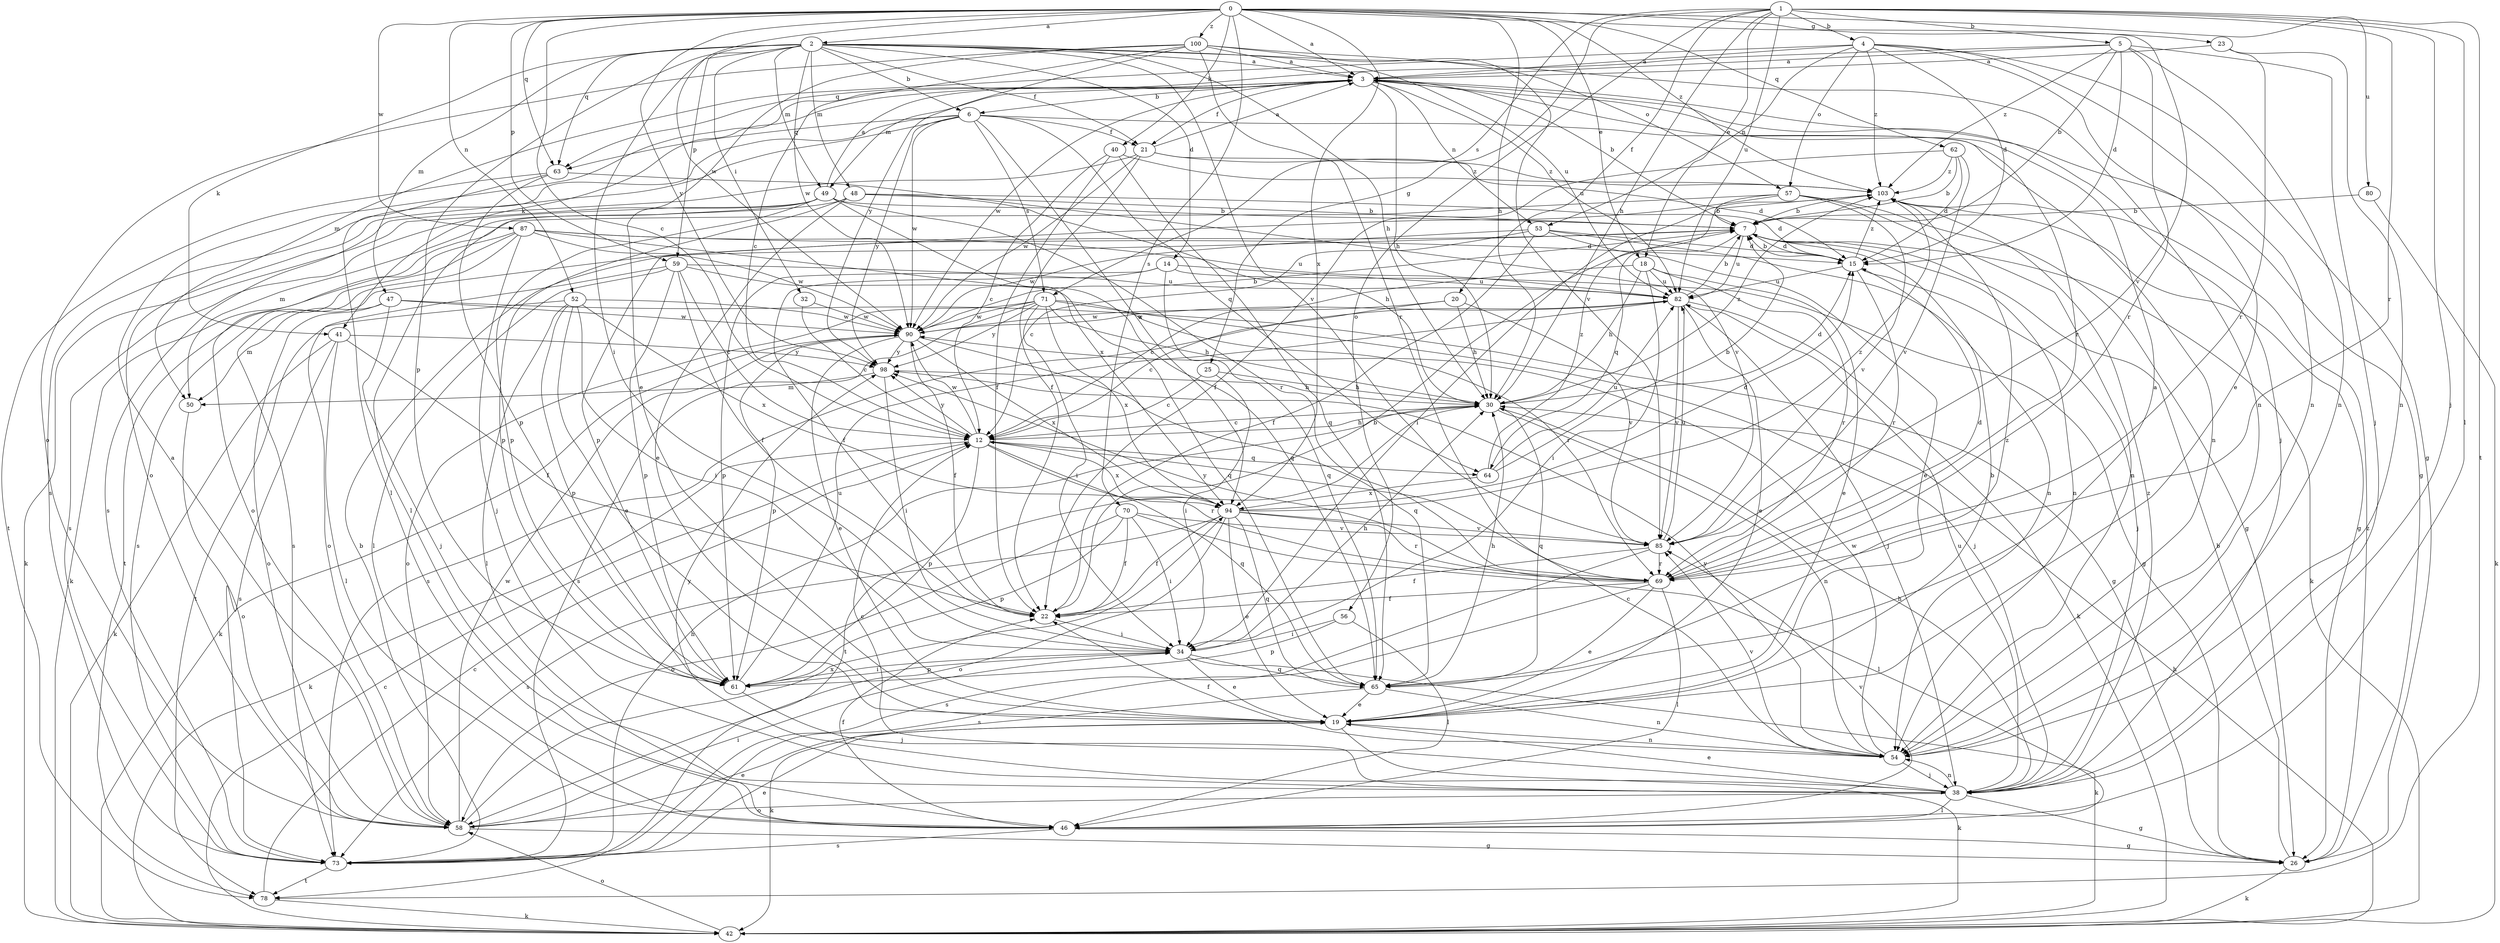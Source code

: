 strict digraph  {
0;
1;
2;
3;
4;
5;
6;
7;
12;
14;
15;
18;
19;
20;
21;
22;
23;
25;
26;
30;
32;
34;
38;
40;
41;
42;
46;
47;
48;
49;
50;
52;
53;
54;
56;
57;
58;
59;
61;
62;
63;
64;
65;
69;
70;
71;
73;
78;
80;
82;
85;
87;
90;
94;
98;
100;
103;
0 -> 2  [label=a];
0 -> 3  [label=a];
0 -> 12  [label=c];
0 -> 18  [label=e];
0 -> 23  [label=g];
0 -> 30  [label=h];
0 -> 40  [label=k];
0 -> 52  [label=n];
0 -> 59  [label=p];
0 -> 62  [label=q];
0 -> 63  [label=q];
0 -> 70  [label=s];
0 -> 80  [label=u];
0 -> 85  [label=v];
0 -> 87  [label=w];
0 -> 90  [label=w];
0 -> 94  [label=x];
0 -> 98  [label=y];
0 -> 100  [label=z];
0 -> 103  [label=z];
1 -> 4  [label=b];
1 -> 5  [label=b];
1 -> 18  [label=e];
1 -> 20  [label=f];
1 -> 25  [label=g];
1 -> 30  [label=h];
1 -> 38  [label=j];
1 -> 46  [label=l];
1 -> 56  [label=o];
1 -> 69  [label=r];
1 -> 71  [label=s];
1 -> 78  [label=t];
1 -> 82  [label=u];
2 -> 3  [label=a];
2 -> 6  [label=b];
2 -> 14  [label=d];
2 -> 21  [label=f];
2 -> 30  [label=h];
2 -> 32  [label=i];
2 -> 34  [label=i];
2 -> 41  [label=k];
2 -> 47  [label=m];
2 -> 48  [label=m];
2 -> 49  [label=m];
2 -> 57  [label=o];
2 -> 59  [label=p];
2 -> 61  [label=p];
2 -> 63  [label=q];
2 -> 82  [label=u];
2 -> 85  [label=v];
2 -> 90  [label=w];
3 -> 6  [label=b];
3 -> 7  [label=b];
3 -> 21  [label=f];
3 -> 26  [label=g];
3 -> 30  [label=h];
3 -> 38  [label=j];
3 -> 41  [label=k];
3 -> 49  [label=m];
3 -> 53  [label=n];
3 -> 69  [label=r];
3 -> 82  [label=u];
3 -> 90  [label=w];
4 -> 3  [label=a];
4 -> 15  [label=d];
4 -> 19  [label=e];
4 -> 26  [label=g];
4 -> 50  [label=m];
4 -> 53  [label=n];
4 -> 54  [label=n];
4 -> 57  [label=o];
4 -> 103  [label=z];
5 -> 3  [label=a];
5 -> 7  [label=b];
5 -> 15  [label=d];
5 -> 38  [label=j];
5 -> 54  [label=n];
5 -> 63  [label=q];
5 -> 69  [label=r];
5 -> 103  [label=z];
6 -> 21  [label=f];
6 -> 54  [label=n];
6 -> 58  [label=o];
6 -> 63  [label=q];
6 -> 64  [label=q];
6 -> 71  [label=s];
6 -> 73  [label=s];
6 -> 90  [label=w];
6 -> 94  [label=x];
6 -> 98  [label=y];
7 -> 15  [label=d];
7 -> 42  [label=k];
7 -> 54  [label=n];
7 -> 64  [label=q];
7 -> 73  [label=s];
7 -> 82  [label=u];
12 -> 30  [label=h];
12 -> 42  [label=k];
12 -> 61  [label=p];
12 -> 64  [label=q];
12 -> 65  [label=q];
12 -> 69  [label=r];
12 -> 90  [label=w];
12 -> 94  [label=x];
12 -> 98  [label=y];
14 -> 22  [label=f];
14 -> 26  [label=g];
14 -> 61  [label=p];
14 -> 65  [label=q];
14 -> 82  [label=u];
15 -> 7  [label=b];
15 -> 38  [label=j];
15 -> 69  [label=r];
15 -> 82  [label=u];
15 -> 103  [label=z];
18 -> 12  [label=c];
18 -> 19  [label=e];
18 -> 30  [label=h];
18 -> 34  [label=i];
18 -> 69  [label=r];
18 -> 82  [label=u];
19 -> 7  [label=b];
19 -> 42  [label=k];
19 -> 54  [label=n];
20 -> 12  [label=c];
20 -> 30  [label=h];
20 -> 85  [label=v];
20 -> 90  [label=w];
21 -> 3  [label=a];
21 -> 15  [label=d];
21 -> 22  [label=f];
21 -> 73  [label=s];
21 -> 90  [label=w];
21 -> 103  [label=z];
22 -> 7  [label=b];
22 -> 34  [label=i];
23 -> 3  [label=a];
23 -> 54  [label=n];
23 -> 69  [label=r];
25 -> 12  [label=c];
25 -> 30  [label=h];
25 -> 34  [label=i];
26 -> 7  [label=b];
26 -> 42  [label=k];
26 -> 103  [label=z];
30 -> 12  [label=c];
30 -> 15  [label=d];
30 -> 54  [label=n];
30 -> 65  [label=q];
30 -> 78  [label=t];
30 -> 103  [label=z];
32 -> 12  [label=c];
32 -> 90  [label=w];
34 -> 19  [label=e];
34 -> 30  [label=h];
34 -> 42  [label=k];
34 -> 61  [label=p];
34 -> 65  [label=q];
38 -> 12  [label=c];
38 -> 19  [label=e];
38 -> 26  [label=g];
38 -> 30  [label=h];
38 -> 46  [label=l];
38 -> 54  [label=n];
38 -> 58  [label=o];
38 -> 82  [label=u];
38 -> 98  [label=y];
38 -> 103  [label=z];
40 -> 12  [label=c];
40 -> 22  [label=f];
40 -> 65  [label=q];
40 -> 103  [label=z];
41 -> 22  [label=f];
41 -> 42  [label=k];
41 -> 46  [label=l];
41 -> 73  [label=s];
41 -> 98  [label=y];
42 -> 12  [label=c];
42 -> 30  [label=h];
42 -> 58  [label=o];
46 -> 22  [label=f];
46 -> 26  [label=g];
46 -> 73  [label=s];
46 -> 85  [label=v];
47 -> 26  [label=g];
47 -> 38  [label=j];
47 -> 50  [label=m];
47 -> 58  [label=o];
47 -> 90  [label=w];
48 -> 7  [label=b];
48 -> 15  [label=d];
48 -> 19  [label=e];
48 -> 30  [label=h];
48 -> 50  [label=m];
48 -> 61  [label=p];
49 -> 3  [label=a];
49 -> 7  [label=b];
49 -> 42  [label=k];
49 -> 46  [label=l];
49 -> 61  [label=p];
49 -> 69  [label=r];
49 -> 73  [label=s];
49 -> 94  [label=x];
50 -> 58  [label=o];
52 -> 19  [label=e];
52 -> 34  [label=i];
52 -> 46  [label=l];
52 -> 61  [label=p];
52 -> 78  [label=t];
52 -> 90  [label=w];
52 -> 94  [label=x];
53 -> 12  [label=c];
53 -> 15  [label=d];
53 -> 19  [label=e];
53 -> 22  [label=f];
53 -> 54  [label=n];
53 -> 90  [label=w];
54 -> 12  [label=c];
54 -> 22  [label=f];
54 -> 38  [label=j];
54 -> 85  [label=v];
54 -> 90  [label=w];
54 -> 98  [label=y];
56 -> 34  [label=i];
56 -> 46  [label=l];
56 -> 61  [label=p];
57 -> 7  [label=b];
57 -> 26  [label=g];
57 -> 54  [label=n];
57 -> 58  [label=o];
57 -> 61  [label=p];
57 -> 85  [label=v];
58 -> 3  [label=a];
58 -> 19  [label=e];
58 -> 26  [label=g];
58 -> 34  [label=i];
58 -> 90  [label=w];
58 -> 94  [label=x];
59 -> 12  [label=c];
59 -> 22  [label=f];
59 -> 46  [label=l];
59 -> 58  [label=o];
59 -> 61  [label=p];
59 -> 65  [label=q];
59 -> 82  [label=u];
61 -> 34  [label=i];
61 -> 38  [label=j];
61 -> 82  [label=u];
62 -> 7  [label=b];
62 -> 15  [label=d];
62 -> 22  [label=f];
62 -> 85  [label=v];
62 -> 103  [label=z];
63 -> 46  [label=l];
63 -> 61  [label=p];
63 -> 78  [label=t];
63 -> 85  [label=v];
64 -> 7  [label=b];
64 -> 82  [label=u];
64 -> 94  [label=x];
64 -> 103  [label=z];
65 -> 3  [label=a];
65 -> 19  [label=e];
65 -> 30  [label=h];
65 -> 42  [label=k];
65 -> 54  [label=n];
65 -> 103  [label=z];
69 -> 15  [label=d];
69 -> 19  [label=e];
69 -> 22  [label=f];
69 -> 46  [label=l];
69 -> 73  [label=s];
69 -> 98  [label=y];
70 -> 22  [label=f];
70 -> 34  [label=i];
70 -> 46  [label=l];
70 -> 58  [label=o];
70 -> 61  [label=p];
70 -> 85  [label=v];
71 -> 30  [label=h];
71 -> 34  [label=i];
71 -> 38  [label=j];
71 -> 58  [label=o];
71 -> 69  [label=r];
71 -> 73  [label=s];
71 -> 90  [label=w];
71 -> 94  [label=x];
71 -> 98  [label=y];
73 -> 7  [label=b];
73 -> 19  [label=e];
73 -> 30  [label=h];
73 -> 78  [label=t];
78 -> 12  [label=c];
78 -> 42  [label=k];
80 -> 7  [label=b];
80 -> 42  [label=k];
82 -> 7  [label=b];
82 -> 19  [label=e];
82 -> 38  [label=j];
82 -> 42  [label=k];
82 -> 73  [label=s];
82 -> 85  [label=v];
82 -> 90  [label=w];
85 -> 22  [label=f];
85 -> 69  [label=r];
85 -> 73  [label=s];
85 -> 82  [label=u];
87 -> 15  [label=d];
87 -> 38  [label=j];
87 -> 42  [label=k];
87 -> 65  [label=q];
87 -> 73  [label=s];
87 -> 78  [label=t];
87 -> 82  [label=u];
87 -> 90  [label=w];
90 -> 7  [label=b];
90 -> 19  [label=e];
90 -> 22  [label=f];
90 -> 42  [label=k];
90 -> 61  [label=p];
90 -> 65  [label=q];
90 -> 94  [label=x];
90 -> 98  [label=y];
94 -> 15  [label=d];
94 -> 19  [label=e];
94 -> 22  [label=f];
94 -> 58  [label=o];
94 -> 65  [label=q];
94 -> 69  [label=r];
94 -> 73  [label=s];
94 -> 85  [label=v];
94 -> 103  [label=z];
98 -> 30  [label=h];
98 -> 34  [label=i];
98 -> 50  [label=m];
100 -> 3  [label=a];
100 -> 12  [label=c];
100 -> 19  [label=e];
100 -> 54  [label=n];
100 -> 58  [label=o];
100 -> 69  [label=r];
100 -> 85  [label=v];
100 -> 98  [label=y];
103 -> 7  [label=b];
103 -> 26  [label=g];
103 -> 34  [label=i];
}
